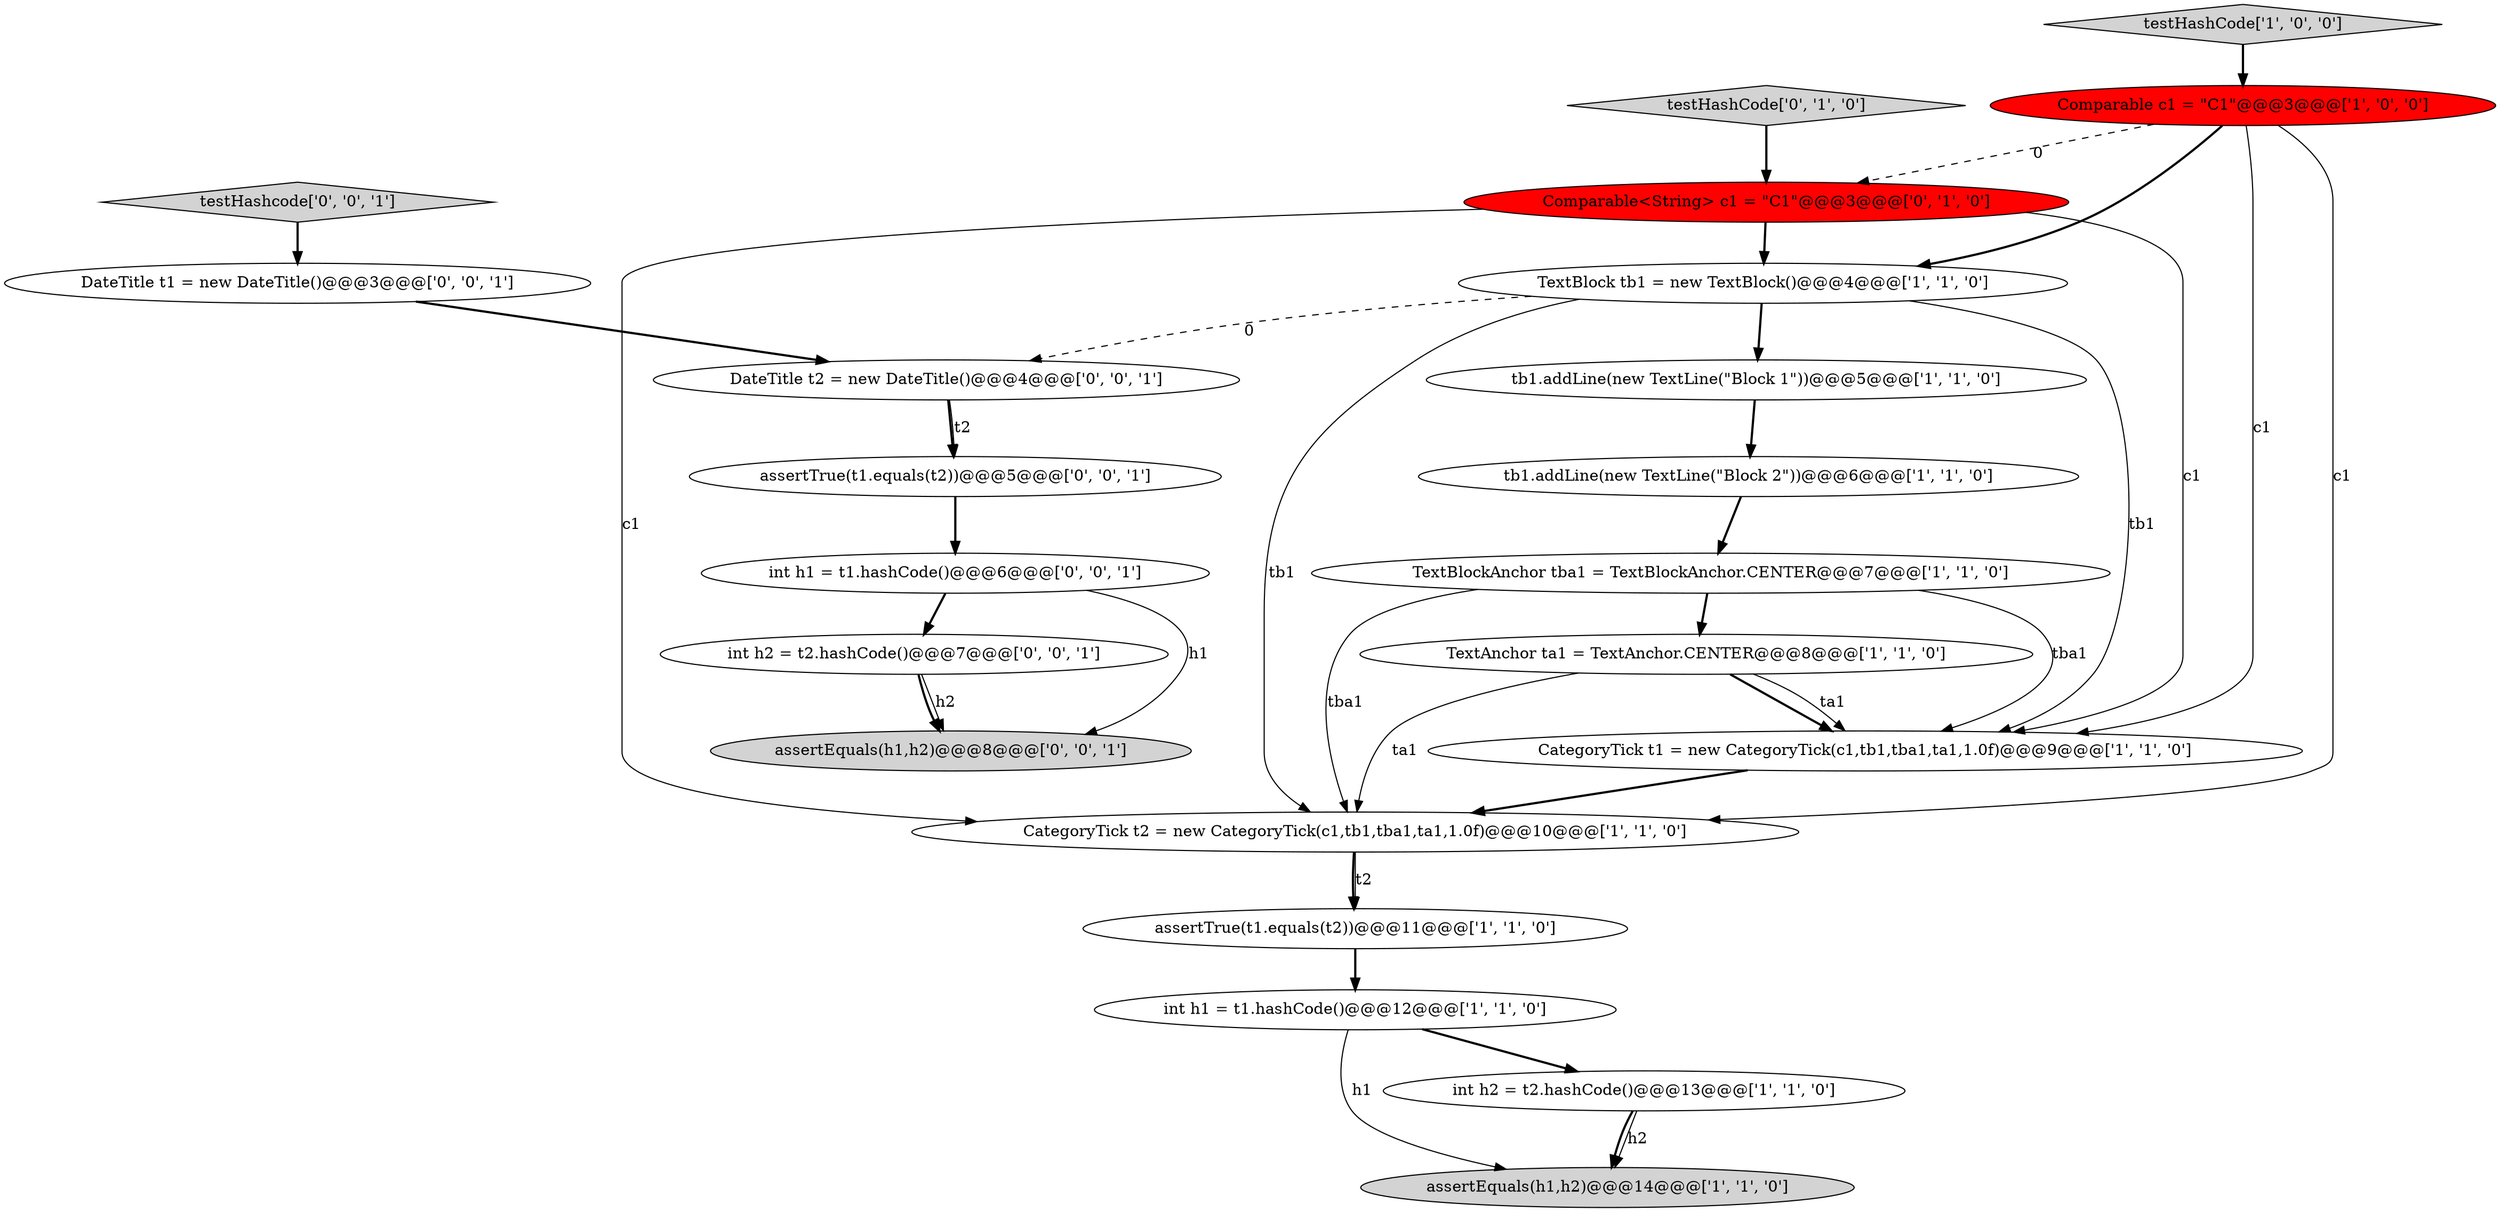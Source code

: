 digraph {
4 [style = filled, label = "Comparable c1 = \"C1\"@@@3@@@['1', '0', '0']", fillcolor = red, shape = ellipse image = "AAA1AAABBB1BBB"];
5 [style = filled, label = "assertTrue(t1.equals(t2))@@@11@@@['1', '1', '0']", fillcolor = white, shape = ellipse image = "AAA0AAABBB1BBB"];
1 [style = filled, label = "TextBlock tb1 = new TextBlock()@@@4@@@['1', '1', '0']", fillcolor = white, shape = ellipse image = "AAA0AAABBB1BBB"];
9 [style = filled, label = "TextAnchor ta1 = TextAnchor.CENTER@@@8@@@['1', '1', '0']", fillcolor = white, shape = ellipse image = "AAA0AAABBB1BBB"];
6 [style = filled, label = "assertEquals(h1,h2)@@@14@@@['1', '1', '0']", fillcolor = lightgray, shape = ellipse image = "AAA0AAABBB1BBB"];
7 [style = filled, label = "tb1.addLine(new TextLine(\"Block 2\"))@@@6@@@['1', '1', '0']", fillcolor = white, shape = ellipse image = "AAA0AAABBB1BBB"];
13 [style = filled, label = "Comparable<String> c1 = \"C1\"@@@3@@@['0', '1', '0']", fillcolor = red, shape = ellipse image = "AAA1AAABBB2BBB"];
12 [style = filled, label = "int h1 = t1.hashCode()@@@12@@@['1', '1', '0']", fillcolor = white, shape = ellipse image = "AAA0AAABBB1BBB"];
18 [style = filled, label = "int h2 = t2.hashCode()@@@7@@@['0', '0', '1']", fillcolor = white, shape = ellipse image = "AAA0AAABBB3BBB"];
3 [style = filled, label = "int h2 = t2.hashCode()@@@13@@@['1', '1', '0']", fillcolor = white, shape = ellipse image = "AAA0AAABBB1BBB"];
19 [style = filled, label = "DateTitle t2 = new DateTitle()@@@4@@@['0', '0', '1']", fillcolor = white, shape = ellipse image = "AAA0AAABBB3BBB"];
20 [style = filled, label = "assertEquals(h1,h2)@@@8@@@['0', '0', '1']", fillcolor = lightgray, shape = ellipse image = "AAA0AAABBB3BBB"];
16 [style = filled, label = "assertTrue(t1.equals(t2))@@@5@@@['0', '0', '1']", fillcolor = white, shape = ellipse image = "AAA0AAABBB3BBB"];
17 [style = filled, label = "int h1 = t1.hashCode()@@@6@@@['0', '0', '1']", fillcolor = white, shape = ellipse image = "AAA0AAABBB3BBB"];
0 [style = filled, label = "testHashCode['1', '0', '0']", fillcolor = lightgray, shape = diamond image = "AAA0AAABBB1BBB"];
21 [style = filled, label = "DateTitle t1 = new DateTitle()@@@3@@@['0', '0', '1']", fillcolor = white, shape = ellipse image = "AAA0AAABBB3BBB"];
11 [style = filled, label = "CategoryTick t1 = new CategoryTick(c1,tb1,tba1,ta1,1.0f)@@@9@@@['1', '1', '0']", fillcolor = white, shape = ellipse image = "AAA0AAABBB1BBB"];
15 [style = filled, label = "testHashcode['0', '0', '1']", fillcolor = lightgray, shape = diamond image = "AAA0AAABBB3BBB"];
8 [style = filled, label = "tb1.addLine(new TextLine(\"Block 1\"))@@@5@@@['1', '1', '0']", fillcolor = white, shape = ellipse image = "AAA0AAABBB1BBB"];
14 [style = filled, label = "testHashCode['0', '1', '0']", fillcolor = lightgray, shape = diamond image = "AAA0AAABBB2BBB"];
10 [style = filled, label = "CategoryTick t2 = new CategoryTick(c1,tb1,tba1,ta1,1.0f)@@@10@@@['1', '1', '0']", fillcolor = white, shape = ellipse image = "AAA0AAABBB1BBB"];
2 [style = filled, label = "TextBlockAnchor tba1 = TextBlockAnchor.CENTER@@@7@@@['1', '1', '0']", fillcolor = white, shape = ellipse image = "AAA0AAABBB1BBB"];
18->20 [style = solid, label="h2"];
1->8 [style = bold, label=""];
9->11 [style = bold, label=""];
4->10 [style = solid, label="c1"];
21->19 [style = bold, label=""];
9->11 [style = solid, label="ta1"];
1->10 [style = solid, label="tb1"];
15->21 [style = bold, label=""];
12->6 [style = solid, label="h1"];
1->19 [style = dashed, label="0"];
17->20 [style = solid, label="h1"];
19->16 [style = solid, label="t2"];
3->6 [style = bold, label=""];
2->9 [style = bold, label=""];
16->17 [style = bold, label=""];
2->10 [style = solid, label="tba1"];
13->11 [style = solid, label="c1"];
13->1 [style = bold, label=""];
8->7 [style = bold, label=""];
19->16 [style = bold, label=""];
4->11 [style = solid, label="c1"];
18->20 [style = bold, label=""];
10->5 [style = bold, label=""];
9->10 [style = solid, label="ta1"];
5->12 [style = bold, label=""];
0->4 [style = bold, label=""];
11->10 [style = bold, label=""];
7->2 [style = bold, label=""];
2->11 [style = solid, label="tba1"];
1->11 [style = solid, label="tb1"];
4->1 [style = bold, label=""];
12->3 [style = bold, label=""];
3->6 [style = solid, label="h2"];
14->13 [style = bold, label=""];
13->10 [style = solid, label="c1"];
10->5 [style = solid, label="t2"];
4->13 [style = dashed, label="0"];
17->18 [style = bold, label=""];
}
